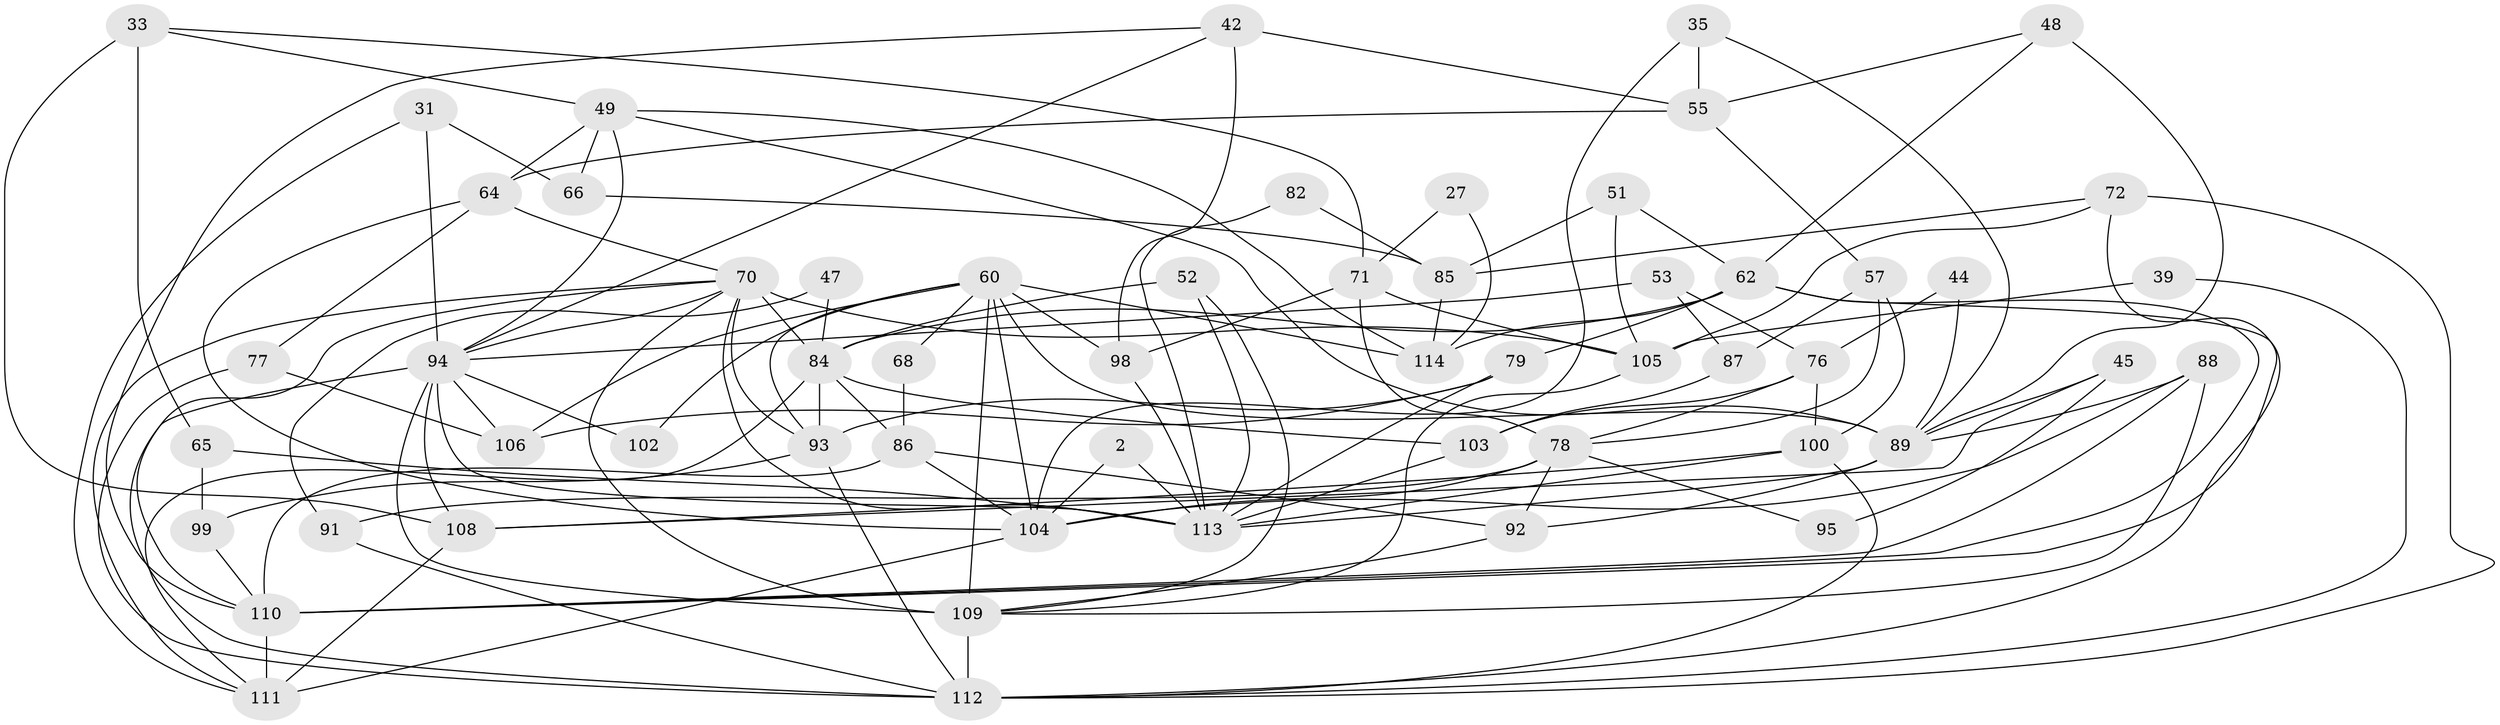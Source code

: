 // original degree distribution, {2: 0.12280701754385964, 4: 0.2631578947368421, 5: 0.21052631578947367, 3: 0.2719298245614035, 6: 0.10526315789473684, 9: 0.008771929824561403, 7: 0.017543859649122806}
// Generated by graph-tools (version 1.1) at 2025/51/03/09/25 04:51:29]
// undirected, 57 vertices, 135 edges
graph export_dot {
graph [start="1"]
  node [color=gray90,style=filled];
  2;
  27;
  31 [super="+25"];
  33;
  35;
  39;
  42;
  44;
  45;
  47;
  48;
  49 [super="+16"];
  51;
  52;
  53;
  55;
  57;
  60 [super="+28+22"];
  62 [super="+12+18+37+38"];
  64;
  65;
  66;
  68;
  70 [super="+21+30"];
  71;
  72;
  76;
  77;
  78 [super="+32+58"];
  79;
  82;
  84 [super="+14+61+75"];
  85;
  86;
  87;
  88 [super="+3+67"];
  89 [super="+10"];
  91;
  92 [super="+63"];
  93 [super="+81"];
  94 [super="+8+41+50"];
  95;
  98 [super="+56"];
  99;
  100;
  102;
  103;
  104 [super="+26+96+73"];
  105 [super="+74"];
  106 [super="+13"];
  108 [super="+80"];
  109 [super="+59+97"];
  110 [super="+36+46"];
  111 [super="+107+90"];
  112 [super="+29+43"];
  113 [super="+54"];
  114 [super="+101"];
  2 -- 104;
  2 -- 113;
  27 -- 71;
  27 -- 114;
  31 -- 66;
  31 -- 111;
  31 -- 94;
  33 -- 108 [weight=2];
  33 -- 49;
  33 -- 65;
  33 -- 71;
  35 -- 55;
  35 -- 104;
  35 -- 89;
  39 -- 105;
  39 -- 112;
  42 -- 55;
  42 -- 98;
  42 -- 110;
  42 -- 94;
  44 -- 76;
  44 -- 89;
  45 -- 89;
  45 -- 95;
  45 -- 108 [weight=2];
  47 -- 91;
  47 -- 84;
  48 -- 89;
  48 -- 55;
  48 -- 62;
  49 -- 66 [weight=2];
  49 -- 114 [weight=2];
  49 -- 64;
  49 -- 89;
  49 -- 94;
  51 -- 85;
  51 -- 105;
  51 -- 62;
  52 -- 109;
  52 -- 84;
  52 -- 113;
  53 -- 87;
  53 -- 76;
  53 -- 94;
  55 -- 57;
  55 -- 64;
  57 -- 100;
  57 -- 87;
  57 -- 78;
  60 -- 102;
  60 -- 109 [weight=3];
  60 -- 98 [weight=3];
  60 -- 93 [weight=2];
  60 -- 68;
  60 -- 104 [weight=3];
  60 -- 114;
  60 -- 89;
  60 -- 106;
  62 -- 110 [weight=2];
  62 -- 112 [weight=2];
  62 -- 79;
  62 -- 84 [weight=2];
  62 -- 114;
  64 -- 77;
  64 -- 104;
  64 -- 70;
  65 -- 113;
  65 -- 99;
  66 -- 85;
  68 -- 86;
  70 -- 110;
  70 -- 84 [weight=3];
  70 -- 105 [weight=2];
  70 -- 109;
  70 -- 111;
  70 -- 113 [weight=2];
  70 -- 93;
  70 -- 94;
  71 -- 105;
  71 -- 98;
  71 -- 78 [weight=2];
  72 -- 85;
  72 -- 105;
  72 -- 112;
  72 -- 110;
  76 -- 100;
  76 -- 78;
  76 -- 103;
  77 -- 106;
  77 -- 112;
  78 -- 91 [weight=2];
  78 -- 92 [weight=2];
  78 -- 95;
  78 -- 104;
  79 -- 113;
  79 -- 106;
  79 -- 93;
  82 -- 85;
  82 -- 113;
  84 -- 111 [weight=2];
  84 -- 103;
  84 -- 86;
  84 -- 93;
  85 -- 114;
  86 -- 92;
  86 -- 110 [weight=2];
  86 -- 104;
  87 -- 103;
  88 -- 104 [weight=2];
  88 -- 89 [weight=2];
  88 -- 110;
  88 -- 109;
  89 -- 92;
  89 -- 113;
  91 -- 112;
  92 -- 109 [weight=2];
  93 -- 99;
  93 -- 112;
  94 -- 102;
  94 -- 108;
  94 -- 109 [weight=4];
  94 -- 106;
  94 -- 113;
  94 -- 112;
  98 -- 113;
  99 -- 110;
  100 -- 108;
  100 -- 113;
  100 -- 112;
  103 -- 113;
  104 -- 111 [weight=2];
  105 -- 109 [weight=2];
  108 -- 111 [weight=2];
  109 -- 112 [weight=2];
  110 -- 111 [weight=2];
}
